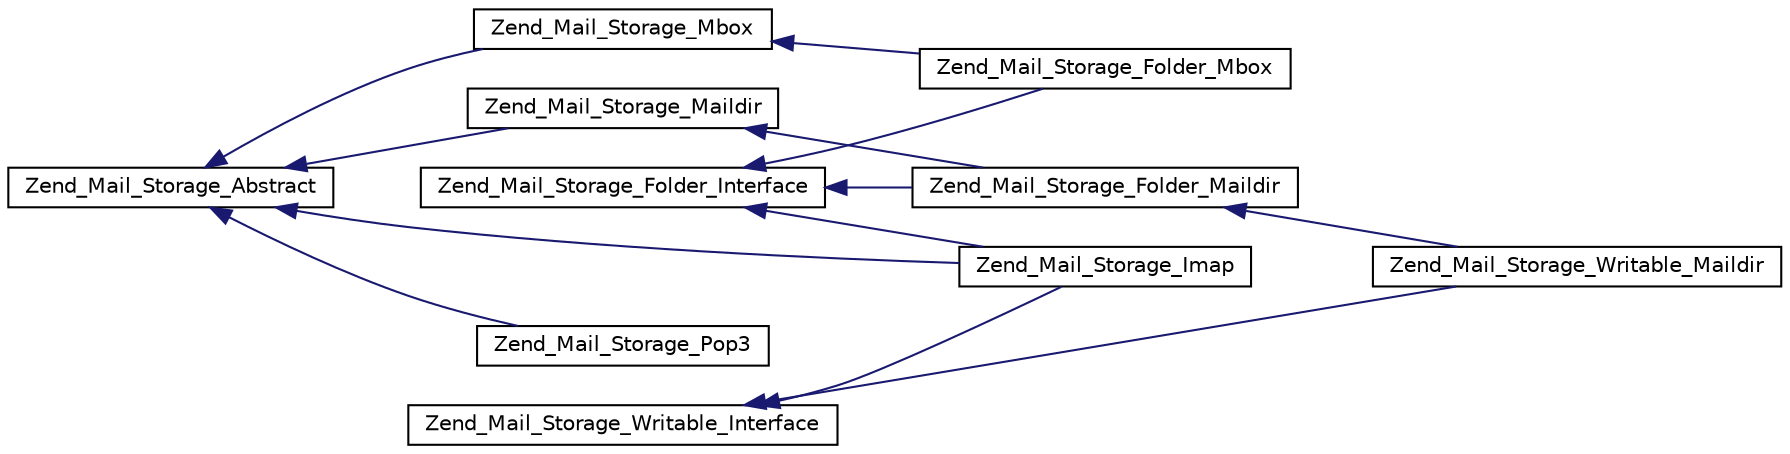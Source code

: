 digraph G
{
  edge [fontname="Helvetica",fontsize="10",labelfontname="Helvetica",labelfontsize="10"];
  node [fontname="Helvetica",fontsize="10",shape=record];
  rankdir="LR";
  Node1 [label="Zend_Mail_Storage_Abstract",height=0.2,width=0.4,color="black", fillcolor="white", style="filled",URL="$class_zend___mail___storage___abstract.html"];
  Node1 -> Node2 [dir="back",color="midnightblue",fontsize="10",style="solid",fontname="Helvetica"];
  Node2 [label="Zend_Mail_Storage_Imap",height=0.2,width=0.4,color="black", fillcolor="white", style="filled",URL="$class_zend___mail___storage___imap.html"];
  Node1 -> Node3 [dir="back",color="midnightblue",fontsize="10",style="solid",fontname="Helvetica"];
  Node3 [label="Zend_Mail_Storage_Maildir",height=0.2,width=0.4,color="black", fillcolor="white", style="filled",URL="$class_zend___mail___storage___maildir.html"];
  Node3 -> Node4 [dir="back",color="midnightblue",fontsize="10",style="solid",fontname="Helvetica"];
  Node4 [label="Zend_Mail_Storage_Folder_Maildir",height=0.2,width=0.4,color="black", fillcolor="white", style="filled",URL="$class_zend___mail___storage___folder___maildir.html"];
  Node4 -> Node5 [dir="back",color="midnightblue",fontsize="10",style="solid",fontname="Helvetica"];
  Node5 [label="Zend_Mail_Storage_Writable_Maildir",height=0.2,width=0.4,color="black", fillcolor="white", style="filled",URL="$class_zend___mail___storage___writable___maildir.html"];
  Node1 -> Node6 [dir="back",color="midnightblue",fontsize="10",style="solid",fontname="Helvetica"];
  Node6 [label="Zend_Mail_Storage_Mbox",height=0.2,width=0.4,color="black", fillcolor="white", style="filled",URL="$class_zend___mail___storage___mbox.html"];
  Node6 -> Node7 [dir="back",color="midnightblue",fontsize="10",style="solid",fontname="Helvetica"];
  Node7 [label="Zend_Mail_Storage_Folder_Mbox",height=0.2,width=0.4,color="black", fillcolor="white", style="filled",URL="$class_zend___mail___storage___folder___mbox.html"];
  Node1 -> Node8 [dir="back",color="midnightblue",fontsize="10",style="solid",fontname="Helvetica"];
  Node8 [label="Zend_Mail_Storage_Pop3",height=0.2,width=0.4,color="black", fillcolor="white", style="filled",URL="$class_zend___mail___storage___pop3.html"];
  Node9 [label="Zend_Mail_Storage_Folder_Interface",height=0.2,width=0.4,color="black", fillcolor="white", style="filled",URL="$interface_zend___mail___storage___folder___interface.html"];
  Node9 -> Node4 [dir="back",color="midnightblue",fontsize="10",style="solid",fontname="Helvetica"];
  Node9 -> Node7 [dir="back",color="midnightblue",fontsize="10",style="solid",fontname="Helvetica"];
  Node9 -> Node2 [dir="back",color="midnightblue",fontsize="10",style="solid",fontname="Helvetica"];
  Node10 [label="Zend_Mail_Storage_Writable_Interface",height=0.2,width=0.4,color="black", fillcolor="white", style="filled",URL="$interface_zend___mail___storage___writable___interface.html"];
  Node10 -> Node2 [dir="back",color="midnightblue",fontsize="10",style="solid",fontname="Helvetica"];
  Node10 -> Node5 [dir="back",color="midnightblue",fontsize="10",style="solid",fontname="Helvetica"];
}
